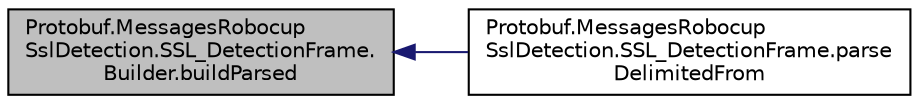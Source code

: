 digraph "Protobuf.MessagesRobocupSslDetection.SSL_DetectionFrame.Builder.buildParsed"
{
 // INTERACTIVE_SVG=YES
  edge [fontname="Helvetica",fontsize="10",labelfontname="Helvetica",labelfontsize="10"];
  node [fontname="Helvetica",fontsize="10",shape=record];
  rankdir="LR";
  Node1 [label="Protobuf.MessagesRobocup\lSslDetection.SSL_DetectionFrame.\lBuilder.buildParsed",height=0.2,width=0.4,color="black", fillcolor="grey75", style="filled", fontcolor="black"];
  Node1 -> Node2 [dir="back",color="midnightblue",fontsize="10",style="solid",fontname="Helvetica"];
  Node2 [label="Protobuf.MessagesRobocup\lSslDetection.SSL_DetectionFrame.parse\lDelimitedFrom",height=0.2,width=0.4,color="black", fillcolor="white", style="filled",URL="$da/d21/class_protobuf_1_1_messages_robocup_ssl_detection_1_1_s_s_l___detection_frame.html#aba467a965921b561f4478a644d5c0d17"];
}
